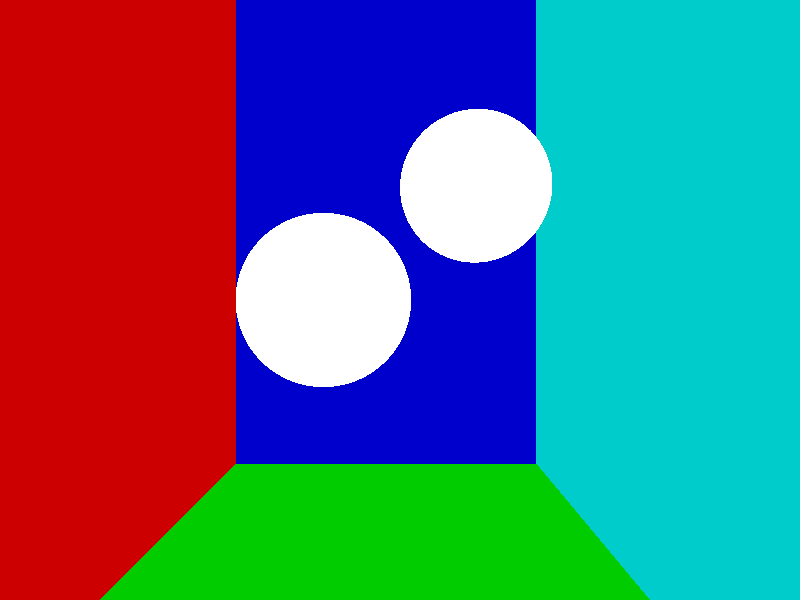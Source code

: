 // plane test (RIGHT HANDED)

camera {
  location  <0, 0, 16>
  up        <0,  1,  0>
  right     <1.33333, 0,  0>
  look_at   <0, 0, 0>
}

light_source {<1, 1, 1> color rgb <0.7, 0.7, 0.7>}

//right wall - note distance is along normal thus to move right is negative for this normal
plane {<-1, 0, 0>, -6
  pigment {color rgb <0.8, 0.0, 0.0>}
  finish {ambient 0.4 diffuse 0.8, reflection 0.5}
}

//bottom
plane {<0, 1, 0>, -6
  pigment {color rgb <0.0, 0.8, 0.0>}
  finish {ambient 0.4 diffuse 0.8, reflection 0.5}
}

//back
plane {<0, 0, 1>, -6
  pigment {color rgb <0.0, 0.0, 0.8>}
  finish {ambient 0.4 diffuse 0.8, reflection 0.5}
}

//left
plane {<1, 0, 0>, -5
  pigment {color rgbf <0.0, 0.8, 0.8>}
  finish {ambient 0.4 diffuse 0.8, reflection 0.5}
}

//left sphere
sphere { <-2, 3, 0>, 2.0
  pigment { color rgbf <1.0, 1.0, 1.0, 0.9>}
  finish {ambient 0.2 diffuse 0.4, ior 5}
}

//right sphere
sphere { <2, 0, 0>, 2.3
  pigment { color rgbf <1.0, 1.0, 1.0, 0.9>}
  finish {ambient 0.2 diffuse 0.4, ior 5}
}
